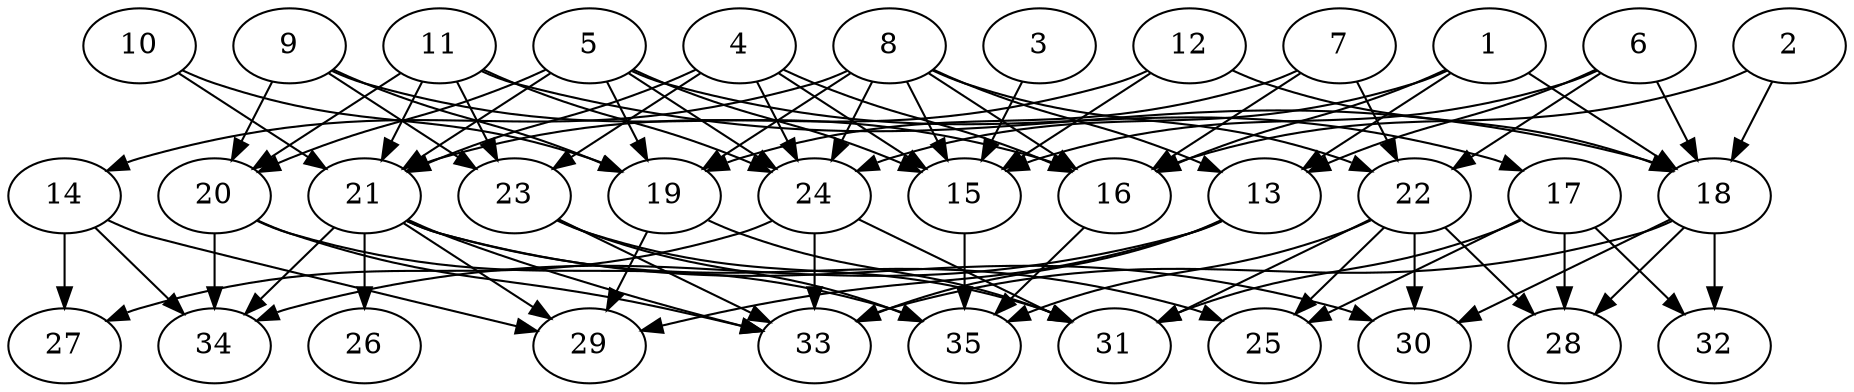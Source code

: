 // DAG automatically generated by daggen at Thu Oct  3 14:05:36 2019
// ./daggen --dot -n 35 --ccr 0.4 --fat 0.7 --regular 0.9 --density 0.5 --mindata 5242880 --maxdata 52428800 
digraph G {
  1 [size="65295360", alpha="0.17", expect_size="26118144"] 
  1 -> 13 [size ="26118144"]
  1 -> 16 [size ="26118144"]
  1 -> 18 [size ="26118144"]
  1 -> 24 [size ="26118144"]
  2 [size="28495360", alpha="0.12", expect_size="11398144"] 
  2 -> 16 [size ="11398144"]
  2 -> 18 [size ="11398144"]
  3 [size="105799680", alpha="0.16", expect_size="42319872"] 
  3 -> 15 [size ="42319872"]
  4 [size="119864320", alpha="0.14", expect_size="47945728"] 
  4 -> 15 [size ="47945728"]
  4 -> 16 [size ="47945728"]
  4 -> 21 [size ="47945728"]
  4 -> 23 [size ="47945728"]
  4 -> 24 [size ="47945728"]
  5 [size="96668160", alpha="0.06", expect_size="38667264"] 
  5 -> 15 [size ="38667264"]
  5 -> 17 [size ="38667264"]
  5 -> 19 [size ="38667264"]
  5 -> 20 [size ="38667264"]
  5 -> 21 [size ="38667264"]
  5 -> 24 [size ="38667264"]
  6 [size="95168000", alpha="0.03", expect_size="38067200"] 
  6 -> 13 [size ="38067200"]
  6 -> 15 [size ="38067200"]
  6 -> 18 [size ="38067200"]
  6 -> 22 [size ="38067200"]
  7 [size="44838400", alpha="0.10", expect_size="17935360"] 
  7 -> 16 [size ="17935360"]
  7 -> 19 [size ="17935360"]
  7 -> 22 [size ="17935360"]
  8 [size="117317120", alpha="0.13", expect_size="46926848"] 
  8 -> 13 [size ="46926848"]
  8 -> 14 [size ="46926848"]
  8 -> 15 [size ="46926848"]
  8 -> 16 [size ="46926848"]
  8 -> 19 [size ="46926848"]
  8 -> 22 [size ="46926848"]
  8 -> 24 [size ="46926848"]
  9 [size="115240960", alpha="0.17", expect_size="46096384"] 
  9 -> 16 [size ="46096384"]
  9 -> 19 [size ="46096384"]
  9 -> 20 [size ="46096384"]
  9 -> 23 [size ="46096384"]
  10 [size="67484160", alpha="0.10", expect_size="26993664"] 
  10 -> 19 [size ="26993664"]
  10 -> 21 [size ="26993664"]
  11 [size="86553600", alpha="0.04", expect_size="34621440"] 
  11 -> 18 [size ="34621440"]
  11 -> 20 [size ="34621440"]
  11 -> 21 [size ="34621440"]
  11 -> 23 [size ="34621440"]
  11 -> 24 [size ="34621440"]
  12 [size="66652160", alpha="0.11", expect_size="26660864"] 
  12 -> 15 [size ="26660864"]
  12 -> 18 [size ="26660864"]
  12 -> 21 [size ="26660864"]
  13 [size="17210880", alpha="0.08", expect_size="6884352"] 
  13 -> 29 [size ="6884352"]
  13 -> 33 [size ="6884352"]
  13 -> 34 [size ="6884352"]
  14 [size="112250880", alpha="0.05", expect_size="44900352"] 
  14 -> 27 [size ="44900352"]
  14 -> 29 [size ="44900352"]
  14 -> 34 [size ="44900352"]
  15 [size="77608960", alpha="0.09", expect_size="31043584"] 
  15 -> 35 [size ="31043584"]
  16 [size="114024960", alpha="0.17", expect_size="45609984"] 
  16 -> 35 [size ="45609984"]
  17 [size="128837120", alpha="0.13", expect_size="51534848"] 
  17 -> 25 [size ="51534848"]
  17 -> 28 [size ="51534848"]
  17 -> 31 [size ="51534848"]
  17 -> 32 [size ="51534848"]
  18 [size="67146240", alpha="0.15", expect_size="26858496"] 
  18 -> 28 [size ="26858496"]
  18 -> 30 [size ="26858496"]
  18 -> 32 [size ="26858496"]
  18 -> 33 [size ="26858496"]
  19 [size="25497600", alpha="0.07", expect_size="10199040"] 
  19 -> 29 [size ="10199040"]
  19 -> 31 [size ="10199040"]
  20 [size="125688320", alpha="0.17", expect_size="50275328"] 
  20 -> 33 [size ="50275328"]
  20 -> 34 [size ="50275328"]
  20 -> 35 [size ="50275328"]
  21 [size="64529920", alpha="0.15", expect_size="25811968"] 
  21 -> 25 [size ="25811968"]
  21 -> 26 [size ="25811968"]
  21 -> 29 [size ="25811968"]
  21 -> 30 [size ="25811968"]
  21 -> 33 [size ="25811968"]
  21 -> 34 [size ="25811968"]
  22 [size="85386240", alpha="0.16", expect_size="34154496"] 
  22 -> 25 [size ="34154496"]
  22 -> 28 [size ="34154496"]
  22 -> 30 [size ="34154496"]
  22 -> 31 [size ="34154496"]
  22 -> 35 [size ="34154496"]
  23 [size="34736640", alpha="0.12", expect_size="13894656"] 
  23 -> 31 [size ="13894656"]
  23 -> 33 [size ="13894656"]
  23 -> 35 [size ="13894656"]
  24 [size="84249600", alpha="0.07", expect_size="33699840"] 
  24 -> 27 [size ="33699840"]
  24 -> 31 [size ="33699840"]
  24 -> 33 [size ="33699840"]
  25 [size="112919040", alpha="0.16", expect_size="45167616"] 
  26 [size="48706560", alpha="0.19", expect_size="19482624"] 
  27 [size="32691200", alpha="0.07", expect_size="13076480"] 
  28 [size="109601280", alpha="0.13", expect_size="43840512"] 
  29 [size="82401280", alpha="0.16", expect_size="32960512"] 
  30 [size="126164480", alpha="0.08", expect_size="50465792"] 
  31 [size="107335680", alpha="0.13", expect_size="42934272"] 
  32 [size="78103040", alpha="0.07", expect_size="31241216"] 
  33 [size="53852160", alpha="0.01", expect_size="21540864"] 
  34 [size="127280640", alpha="0.13", expect_size="50912256"] 
  35 [size="51253760", alpha="0.15", expect_size="20501504"] 
}
